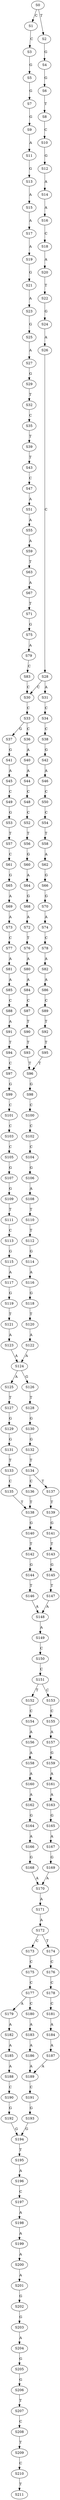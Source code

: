 strict digraph  {
	S0 -> S1 [ label = C ];
	S0 -> S2 [ label = T ];
	S1 -> S3 [ label = C ];
	S2 -> S4 [ label = G ];
	S3 -> S5 [ label = G ];
	S4 -> S6 [ label = G ];
	S5 -> S7 [ label = G ];
	S6 -> S8 [ label = T ];
	S7 -> S9 [ label = G ];
	S8 -> S10 [ label = C ];
	S9 -> S11 [ label = A ];
	S10 -> S12 [ label = G ];
	S11 -> S13 [ label = G ];
	S12 -> S14 [ label = A ];
	S13 -> S15 [ label = A ];
	S14 -> S16 [ label = A ];
	S15 -> S17 [ label = A ];
	S16 -> S18 [ label = C ];
	S17 -> S19 [ label = A ];
	S18 -> S20 [ label = A ];
	S19 -> S21 [ label = G ];
	S20 -> S22 [ label = T ];
	S21 -> S23 [ label = A ];
	S22 -> S24 [ label = G ];
	S23 -> S25 [ label = G ];
	S24 -> S26 [ label = A ];
	S25 -> S27 [ label = A ];
	S26 -> S28 [ label = C ];
	S27 -> S29 [ label = G ];
	S28 -> S30 [ label = C ];
	S28 -> S31 [ label = A ];
	S29 -> S32 [ label = T ];
	S30 -> S33 [ label = C ];
	S31 -> S34 [ label = C ];
	S32 -> S35 [ label = C ];
	S33 -> S36 [ label = C ];
	S33 -> S37 [ label = G ];
	S34 -> S38 [ label = C ];
	S35 -> S39 [ label = T ];
	S36 -> S40 [ label = A ];
	S37 -> S41 [ label = G ];
	S38 -> S42 [ label = G ];
	S39 -> S43 [ label = T ];
	S40 -> S44 [ label = A ];
	S41 -> S45 [ label = A ];
	S42 -> S46 [ label = A ];
	S43 -> S47 [ label = C ];
	S44 -> S48 [ label = C ];
	S45 -> S49 [ label = C ];
	S46 -> S50 [ label = C ];
	S47 -> S51 [ label = A ];
	S48 -> S52 [ label = C ];
	S49 -> S53 [ label = G ];
	S50 -> S54 [ label = C ];
	S51 -> S55 [ label = A ];
	S52 -> S56 [ label = T ];
	S53 -> S57 [ label = T ];
	S54 -> S58 [ label = T ];
	S55 -> S59 [ label = A ];
	S56 -> S60 [ label = G ];
	S57 -> S61 [ label = C ];
	S58 -> S62 [ label = A ];
	S59 -> S63 [ label = T ];
	S60 -> S64 [ label = A ];
	S61 -> S65 [ label = G ];
	S62 -> S66 [ label = G ];
	S63 -> S67 [ label = A ];
	S64 -> S68 [ label = G ];
	S65 -> S69 [ label = A ];
	S66 -> S70 [ label = G ];
	S67 -> S71 [ label = T ];
	S68 -> S72 [ label = A ];
	S69 -> S73 [ label = A ];
	S70 -> S74 [ label = A ];
	S71 -> S75 [ label = G ];
	S72 -> S76 [ label = T ];
	S73 -> S77 [ label = C ];
	S74 -> S78 [ label = C ];
	S75 -> S79 [ label = A ];
	S76 -> S80 [ label = A ];
	S77 -> S81 [ label = A ];
	S78 -> S82 [ label = A ];
	S79 -> S83 [ label = C ];
	S80 -> S84 [ label = A ];
	S81 -> S85 [ label = A ];
	S82 -> S86 [ label = A ];
	S83 -> S30 [ label = C ];
	S84 -> S87 [ label = C ];
	S85 -> S88 [ label = C ];
	S86 -> S89 [ label = C ];
	S87 -> S90 [ label = T ];
	S88 -> S91 [ label = A ];
	S89 -> S92 [ label = T ];
	S90 -> S93 [ label = T ];
	S91 -> S94 [ label = T ];
	S92 -> S95 [ label = T ];
	S93 -> S96 [ label = T ];
	S94 -> S97 [ label = C ];
	S95 -> S96 [ label = T ];
	S96 -> S98 [ label = G ];
	S97 -> S99 [ label = G ];
	S98 -> S100 [ label = C ];
	S99 -> S101 [ label = C ];
	S100 -> S102 [ label = C ];
	S101 -> S103 [ label = C ];
	S102 -> S104 [ label = C ];
	S103 -> S105 [ label = C ];
	S104 -> S106 [ label = G ];
	S105 -> S107 [ label = G ];
	S106 -> S108 [ label = A ];
	S107 -> S109 [ label = G ];
	S108 -> S110 [ label = T ];
	S109 -> S111 [ label = T ];
	S110 -> S112 [ label = T ];
	S111 -> S113 [ label = C ];
	S112 -> S114 [ label = G ];
	S113 -> S115 [ label = G ];
	S114 -> S116 [ label = A ];
	S115 -> S117 [ label = A ];
	S116 -> S118 [ label = G ];
	S117 -> S119 [ label = G ];
	S118 -> S120 [ label = T ];
	S119 -> S121 [ label = T ];
	S120 -> S122 [ label = A ];
	S121 -> S123 [ label = A ];
	S122 -> S124 [ label = A ];
	S123 -> S124 [ label = A ];
	S124 -> S125 [ label = A ];
	S124 -> S126 [ label = G ];
	S125 -> S127 [ label = T ];
	S126 -> S128 [ label = T ];
	S127 -> S129 [ label = G ];
	S128 -> S130 [ label = G ];
	S129 -> S131 [ label = G ];
	S130 -> S132 [ label = G ];
	S131 -> S133 [ label = T ];
	S132 -> S134 [ label = T ];
	S133 -> S135 [ label = C ];
	S134 -> S136 [ label = C ];
	S134 -> S137 [ label = T ];
	S135 -> S138 [ label = T ];
	S136 -> S138 [ label = T ];
	S137 -> S139 [ label = T ];
	S138 -> S140 [ label = G ];
	S139 -> S141 [ label = G ];
	S140 -> S142 [ label = T ];
	S141 -> S143 [ label = T ];
	S142 -> S144 [ label = G ];
	S143 -> S145 [ label = G ];
	S144 -> S146 [ label = T ];
	S145 -> S147 [ label = T ];
	S146 -> S148 [ label = A ];
	S147 -> S148 [ label = A ];
	S148 -> S149 [ label = A ];
	S149 -> S150 [ label = C ];
	S150 -> S151 [ label = C ];
	S151 -> S152 [ label = T ];
	S151 -> S153 [ label = C ];
	S152 -> S154 [ label = C ];
	S153 -> S155 [ label = C ];
	S154 -> S156 [ label = A ];
	S155 -> S157 [ label = A ];
	S156 -> S158 [ label = A ];
	S157 -> S159 [ label = G ];
	S158 -> S160 [ label = A ];
	S159 -> S161 [ label = A ];
	S160 -> S162 [ label = A ];
	S161 -> S163 [ label = A ];
	S162 -> S164 [ label = G ];
	S163 -> S165 [ label = G ];
	S164 -> S166 [ label = A ];
	S165 -> S167 [ label = A ];
	S166 -> S168 [ label = G ];
	S167 -> S169 [ label = G ];
	S168 -> S170 [ label = A ];
	S169 -> S170 [ label = A ];
	S170 -> S171 [ label = A ];
	S171 -> S172 [ label = A ];
	S172 -> S173 [ label = C ];
	S172 -> S174 [ label = T ];
	S173 -> S175 [ label = C ];
	S174 -> S176 [ label = C ];
	S175 -> S177 [ label = C ];
	S176 -> S178 [ label = C ];
	S177 -> S179 [ label = A ];
	S177 -> S180 [ label = C ];
	S178 -> S181 [ label = C ];
	S179 -> S182 [ label = A ];
	S180 -> S183 [ label = A ];
	S181 -> S184 [ label = A ];
	S182 -> S185 [ label = A ];
	S183 -> S186 [ label = A ];
	S184 -> S187 [ label = A ];
	S185 -> S188 [ label = A ];
	S186 -> S189 [ label = A ];
	S187 -> S189 [ label = A ];
	S188 -> S190 [ label = C ];
	S189 -> S191 [ label = C ];
	S190 -> S192 [ label = G ];
	S191 -> S193 [ label = G ];
	S192 -> S194 [ label = G ];
	S193 -> S194 [ label = G ];
	S194 -> S195 [ label = T ];
	S195 -> S196 [ label = A ];
	S196 -> S197 [ label = C ];
	S197 -> S198 [ label = A ];
	S198 -> S199 [ label = A ];
	S199 -> S200 [ label = A ];
	S200 -> S201 [ label = A ];
	S201 -> S202 [ label = G ];
	S202 -> S203 [ label = G ];
	S203 -> S204 [ label = A ];
	S204 -> S205 [ label = G ];
	S205 -> S206 [ label = G ];
	S206 -> S207 [ label = T ];
	S207 -> S208 [ label = C ];
	S208 -> S209 [ label = T ];
	S209 -> S210 [ label = C ];
	S210 -> S211 [ label = T ];
}
